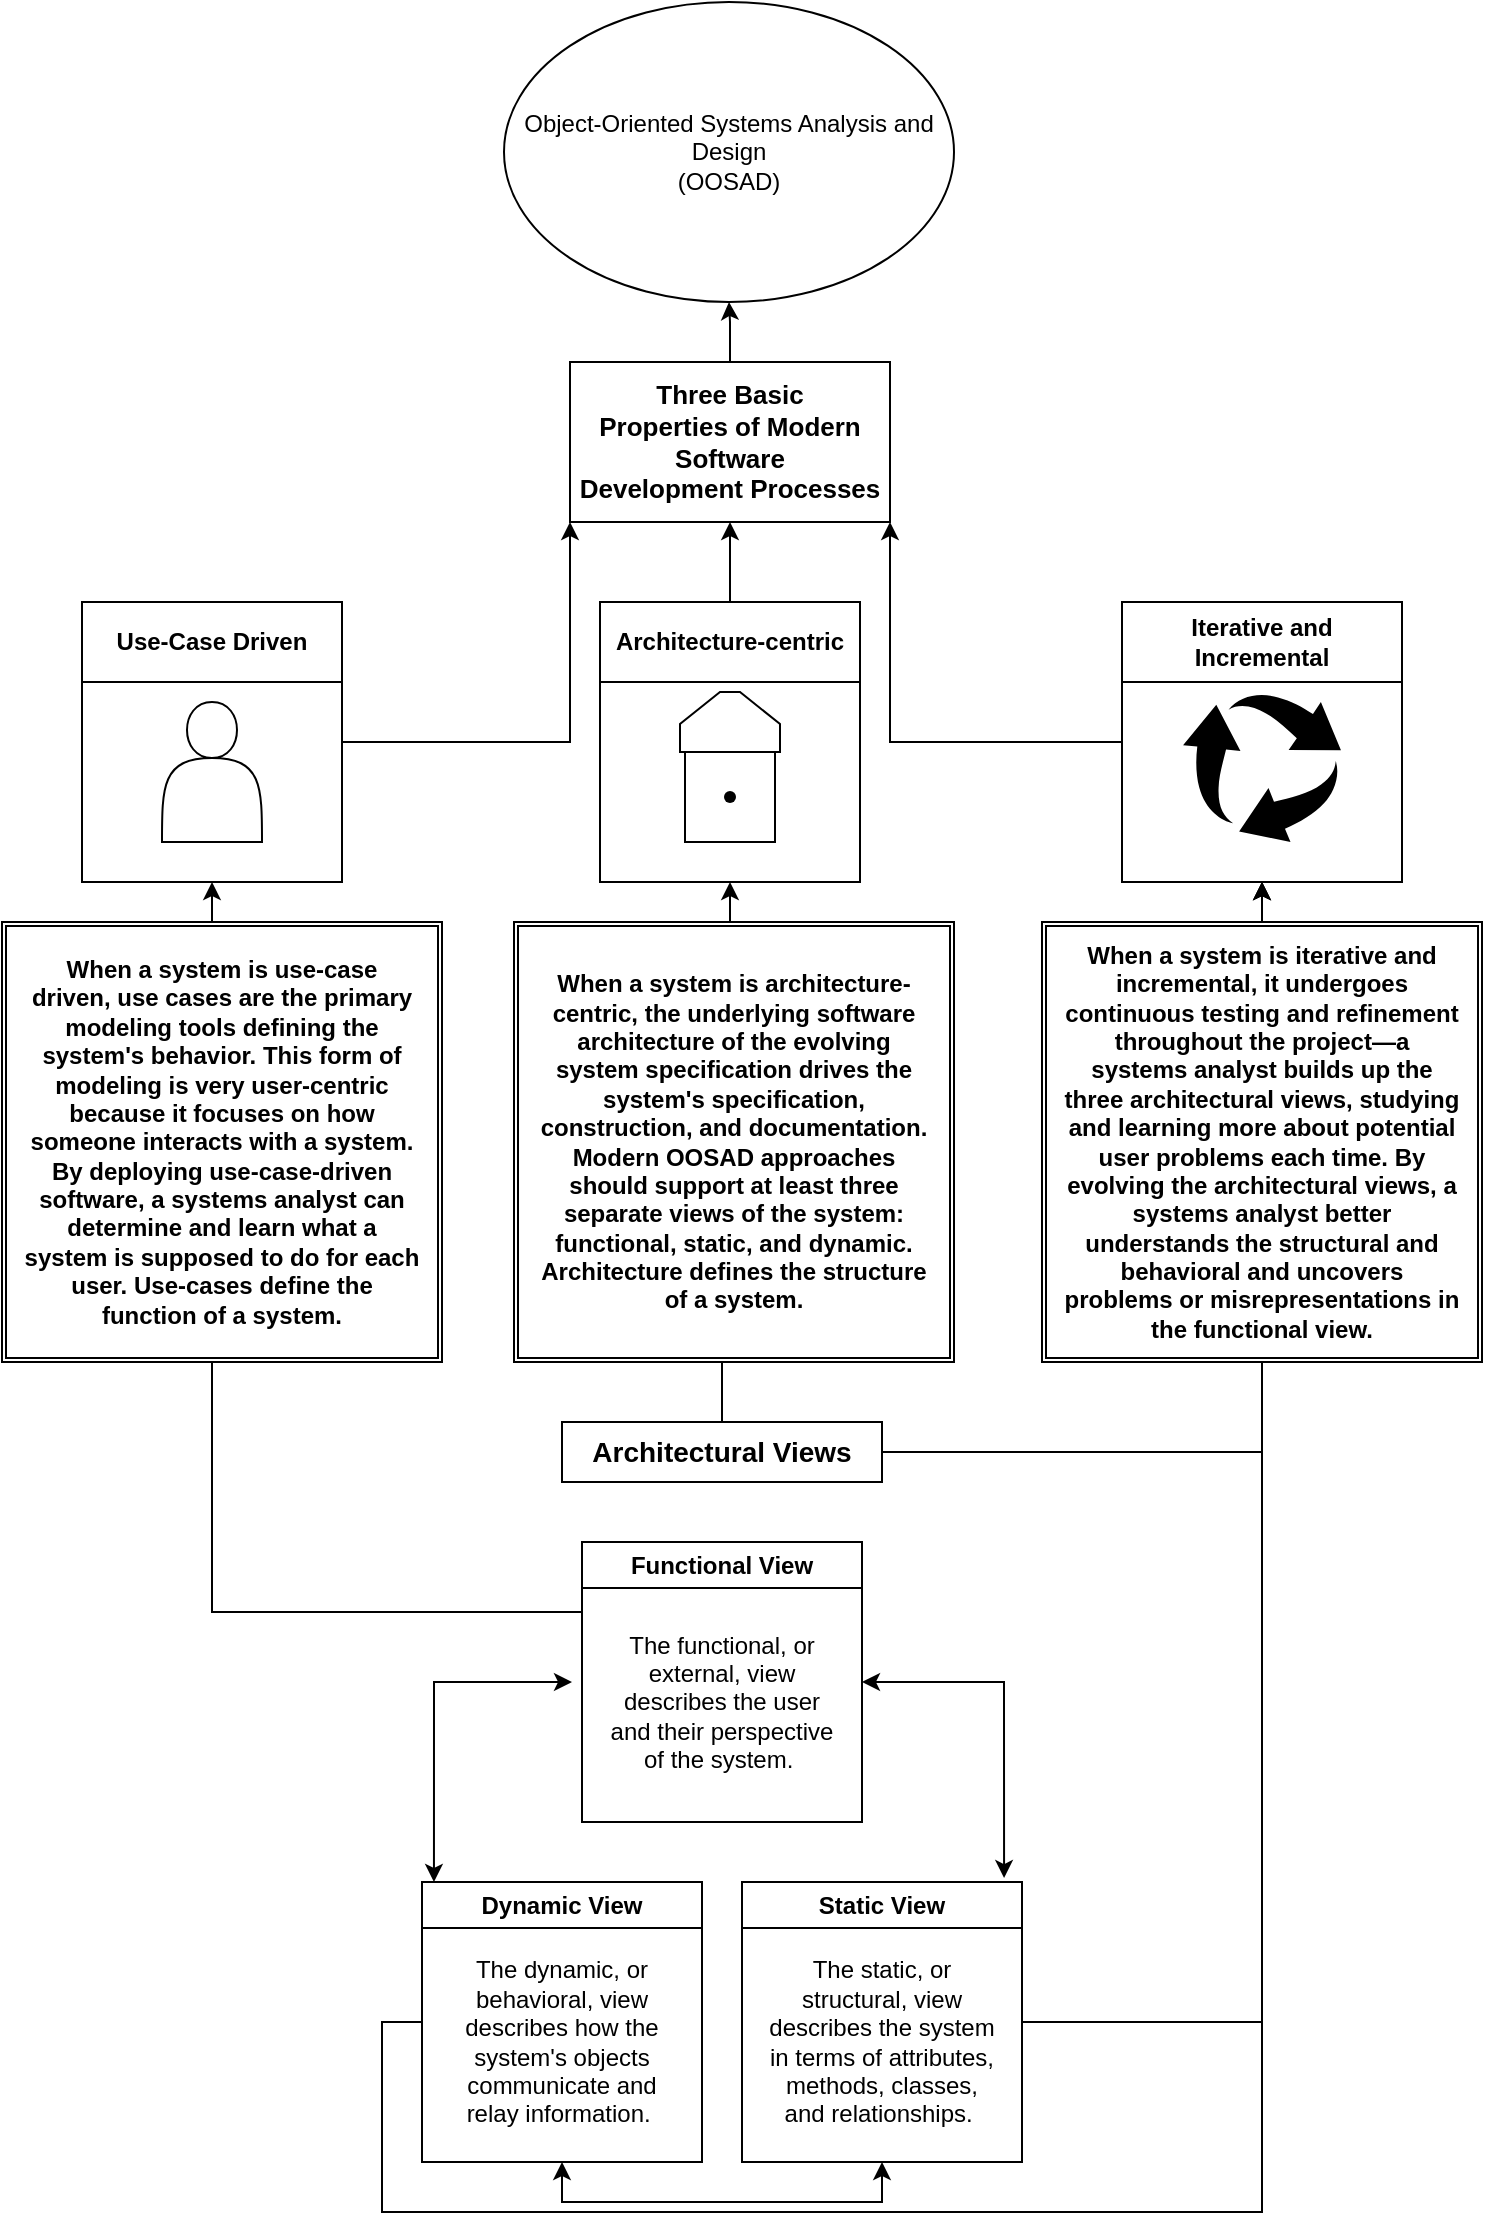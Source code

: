 <mxfile version="21.0.2" type="github">
  <diagram name="Page-1" id="y9iI2XiQNOOBf_MW6NYh">
    <mxGraphModel dx="1434" dy="796" grid="1" gridSize="10" guides="1" tooltips="1" connect="1" arrows="1" fold="1" page="1" pageScale="1" pageWidth="827" pageHeight="1169" math="0" shadow="0">
      <root>
        <mxCell id="0" />
        <mxCell id="1" parent="0" />
        <mxCell id="yCX_wMRBIf_Tw4EfQnRq-81" style="edgeStyle=orthogonalEdgeStyle;rounded=0;orthogonalLoop=1;jettySize=auto;html=1;exitX=0;exitY=0.5;exitDx=0;exitDy=0;entryX=0.5;entryY=1;entryDx=0;entryDy=0;" edge="1" parent="1" source="yCX_wMRBIf_Tw4EfQnRq-52" target="yCX_wMRBIf_Tw4EfQnRq-10">
          <mxGeometry relative="1" as="geometry">
            <mxPoint x="680" y="990" as="targetPoint" />
            <Array as="points">
              <mxPoint x="240" y="1030" />
              <mxPoint x="240" y="1125" />
              <mxPoint x="680" y="1125" />
            </Array>
          </mxGeometry>
        </mxCell>
        <mxCell id="yCX_wMRBIf_Tw4EfQnRq-78" style="edgeStyle=orthogonalEdgeStyle;rounded=0;orthogonalLoop=1;jettySize=auto;html=1;exitX=1;exitY=0.5;exitDx=0;exitDy=0;entryX=0.5;entryY=1;entryDx=0;entryDy=0;" edge="1" parent="1" source="yCX_wMRBIf_Tw4EfQnRq-49" target="yCX_wMRBIf_Tw4EfQnRq-10">
          <mxGeometry relative="1" as="geometry" />
        </mxCell>
        <mxCell id="yCX_wMRBIf_Tw4EfQnRq-77" style="edgeStyle=orthogonalEdgeStyle;rounded=0;orthogonalLoop=1;jettySize=auto;html=1;exitX=0;exitY=0.25;exitDx=0;exitDy=0;entryX=0.5;entryY=1;entryDx=0;entryDy=0;" edge="1" parent="1" source="yCX_wMRBIf_Tw4EfQnRq-45" target="yCX_wMRBIf_Tw4EfQnRq-6">
          <mxGeometry relative="1" as="geometry" />
        </mxCell>
        <mxCell id="yCX_wMRBIf_Tw4EfQnRq-76" style="edgeStyle=orthogonalEdgeStyle;rounded=0;orthogonalLoop=1;jettySize=auto;html=1;exitX=1;exitY=0.5;exitDx=0;exitDy=0;entryX=0.5;entryY=1;entryDx=0;entryDy=0;" edge="1" parent="1" source="yCX_wMRBIf_Tw4EfQnRq-72" target="yCX_wMRBIf_Tw4EfQnRq-10">
          <mxGeometry relative="1" as="geometry" />
        </mxCell>
        <mxCell id="yCX_wMRBIf_Tw4EfQnRq-74" style="edgeStyle=orthogonalEdgeStyle;rounded=0;orthogonalLoop=1;jettySize=auto;html=1;exitX=0.5;exitY=0;exitDx=0;exitDy=0;entryX=0.5;entryY=1;entryDx=0;entryDy=0;" edge="1" parent="1" source="yCX_wMRBIf_Tw4EfQnRq-72" target="yCX_wMRBIf_Tw4EfQnRq-9">
          <mxGeometry relative="1" as="geometry" />
        </mxCell>
        <mxCell id="yCX_wMRBIf_Tw4EfQnRq-2" value="Object-Oriented Systems Analysis and Design&lt;br&gt;(OOSAD)" style="ellipse;whiteSpace=wrap;html=1;" vertex="1" parent="1">
          <mxGeometry x="301" y="20" width="225" height="150" as="geometry" />
        </mxCell>
        <mxCell id="yCX_wMRBIf_Tw4EfQnRq-26" value="" style="edgeStyle=orthogonalEdgeStyle;rounded=0;orthogonalLoop=1;jettySize=auto;html=1;" edge="1" parent="1" source="yCX_wMRBIf_Tw4EfQnRq-4" target="yCX_wMRBIf_Tw4EfQnRq-2">
          <mxGeometry relative="1" as="geometry" />
        </mxCell>
        <mxCell id="yCX_wMRBIf_Tw4EfQnRq-4" value="&lt;b style=&quot;font-size: 13px;&quot;&gt;Three Basic&lt;br&gt;Properties of Modern Software&lt;br&gt;Development Processes&lt;/b&gt;" style="rounded=0;whiteSpace=wrap;html=1;" vertex="1" parent="1">
          <mxGeometry x="334" y="200" width="160" height="80" as="geometry" />
        </mxCell>
        <mxCell id="yCX_wMRBIf_Tw4EfQnRq-28" style="edgeStyle=orthogonalEdgeStyle;rounded=0;orthogonalLoop=1;jettySize=auto;html=1;entryX=0;entryY=1;entryDx=0;entryDy=0;" edge="1" parent="1" source="yCX_wMRBIf_Tw4EfQnRq-6" target="yCX_wMRBIf_Tw4EfQnRq-4">
          <mxGeometry relative="1" as="geometry" />
        </mxCell>
        <mxCell id="yCX_wMRBIf_Tw4EfQnRq-6" value="Use-Case Driven" style="swimlane;whiteSpace=wrap;html=1;startSize=40;" vertex="1" parent="1">
          <mxGeometry x="90" y="320" width="130" height="140" as="geometry" />
        </mxCell>
        <mxCell id="yCX_wMRBIf_Tw4EfQnRq-34" value="" style="shape=actor;whiteSpace=wrap;html=1;" vertex="1" parent="yCX_wMRBIf_Tw4EfQnRq-6">
          <mxGeometry x="40" y="50" width="50" height="70" as="geometry" />
        </mxCell>
        <mxCell id="yCX_wMRBIf_Tw4EfQnRq-33" style="edgeStyle=orthogonalEdgeStyle;rounded=0;orthogonalLoop=1;jettySize=auto;html=1;exitX=0.5;exitY=0;exitDx=0;exitDy=0;entryX=0.5;entryY=1;entryDx=0;entryDy=0;" edge="1" parent="1" source="yCX_wMRBIf_Tw4EfQnRq-9" target="yCX_wMRBIf_Tw4EfQnRq-4">
          <mxGeometry relative="1" as="geometry" />
        </mxCell>
        <mxCell id="yCX_wMRBIf_Tw4EfQnRq-9" value="Architecture-centric" style="swimlane;whiteSpace=wrap;html=1;startSize=40;" vertex="1" parent="1">
          <mxGeometry x="349" y="320" width="130" height="140" as="geometry" />
        </mxCell>
        <mxCell id="yCX_wMRBIf_Tw4EfQnRq-12" value="" style="whiteSpace=wrap;html=1;aspect=fixed;" vertex="1" parent="yCX_wMRBIf_Tw4EfQnRq-9">
          <mxGeometry x="42.5" y="75" width="45" height="45" as="geometry" />
        </mxCell>
        <mxCell id="yCX_wMRBIf_Tw4EfQnRq-13" value="" style="shape=loopLimit;whiteSpace=wrap;html=1;" vertex="1" parent="yCX_wMRBIf_Tw4EfQnRq-9">
          <mxGeometry x="40" y="45" width="50" height="30" as="geometry" />
        </mxCell>
        <mxCell id="yCX_wMRBIf_Tw4EfQnRq-14" value="" style="shape=waypoint;sketch=0;fillStyle=solid;size=6;pointerEvents=1;points=[];fillColor=none;resizable=0;rotatable=0;perimeter=centerPerimeter;snapToPoint=1;" vertex="1" parent="yCX_wMRBIf_Tw4EfQnRq-9">
          <mxGeometry x="55" y="87.5" width="20" height="20" as="geometry" />
        </mxCell>
        <mxCell id="yCX_wMRBIf_Tw4EfQnRq-32" style="edgeStyle=orthogonalEdgeStyle;rounded=0;orthogonalLoop=1;jettySize=auto;html=1;entryX=1;entryY=1;entryDx=0;entryDy=0;" edge="1" parent="1" source="yCX_wMRBIf_Tw4EfQnRq-10" target="yCX_wMRBIf_Tw4EfQnRq-4">
          <mxGeometry relative="1" as="geometry" />
        </mxCell>
        <mxCell id="yCX_wMRBIf_Tw4EfQnRq-10" value="Iterative and Incremental" style="swimlane;whiteSpace=wrap;html=1;startSize=40;" vertex="1" parent="1">
          <mxGeometry x="610" y="320" width="140" height="140" as="geometry" />
        </mxCell>
        <mxCell id="yCX_wMRBIf_Tw4EfQnRq-25" value="" style="sketch=0;html=1;aspect=fixed;strokeColor=none;shadow=0;fillColor=#000000;verticalAlign=top;labelPosition=center;verticalLabelPosition=bottom;shape=mxgraph.gcp2.arrow_cycle;strokeWidth=4;" vertex="1" parent="yCX_wMRBIf_Tw4EfQnRq-10">
          <mxGeometry x="30.53" y="45" width="78.95" height="75" as="geometry" />
        </mxCell>
        <mxCell id="yCX_wMRBIf_Tw4EfQnRq-36" value="" style="shape=ext;double=1;whiteSpace=wrap;html=1;aspect=fixed;" vertex="1" parent="1">
          <mxGeometry x="50" y="480" width="220" height="220" as="geometry" />
        </mxCell>
        <mxCell id="yCX_wMRBIf_Tw4EfQnRq-35" value="&lt;div style=&quot;&quot;&gt;&lt;span style=&quot;background-color: initial;&quot;&gt;When a system is use-case driven, use cases are the primary modeling tools defining the system&#39;s behavior. This form of modeling is very user-centric because it focuses on how someone interacts with a system. By deploying use-case-driven software, a systems analyst can determine and learn what a system is supposed to do for each user. Use-cases define the function of a system.&lt;/span&gt;&lt;/div&gt;" style="text;html=1;strokeColor=none;fillColor=none;align=center;verticalAlign=middle;whiteSpace=wrap;rounded=0;fontStyle=1" vertex="1" parent="1">
          <mxGeometry x="60" y="520" width="200" height="140" as="geometry" />
        </mxCell>
        <mxCell id="yCX_wMRBIf_Tw4EfQnRq-37" value="" style="shape=ext;double=1;whiteSpace=wrap;html=1;aspect=fixed;" vertex="1" parent="1">
          <mxGeometry x="306" y="480" width="220" height="220" as="geometry" />
        </mxCell>
        <mxCell id="yCX_wMRBIf_Tw4EfQnRq-38" value="&lt;div style=&quot;&quot;&gt;&lt;span style=&quot;background-color: initial;&quot;&gt;When a system is architecture-centric, the underlying software architecture of the evolving system specification drives the system&#39;s specification, construction, and documentation. Modern OOSAD approaches should support at least three separate views of the system: functional, static, and dynamic. Architecture defines the structure of a system.&lt;/span&gt;&lt;/div&gt;" style="text;html=1;strokeColor=none;fillColor=none;align=center;verticalAlign=middle;whiteSpace=wrap;rounded=0;fontStyle=1" vertex="1" parent="1">
          <mxGeometry x="316" y="520" width="200" height="140" as="geometry" />
        </mxCell>
        <mxCell id="yCX_wMRBIf_Tw4EfQnRq-39" value="" style="shape=ext;double=1;whiteSpace=wrap;html=1;aspect=fixed;" vertex="1" parent="1">
          <mxGeometry x="570" y="480" width="220" height="220" as="geometry" />
        </mxCell>
        <mxCell id="yCX_wMRBIf_Tw4EfQnRq-40" value="&lt;div style=&quot;&quot;&gt;&lt;span style=&quot;background-color: initial;&quot;&gt;When a system is iterative and incremental, it undergoes continuous testing and refinement throughout the project—a systems analyst builds up the three architectural views, studying and learning more about potential user problems each time. By evolving the architectural views, a systems analyst better understands the structural and behavioral and uncovers problems or misrepresentations in the functional view&lt;/span&gt;&lt;span style=&quot;background-color: initial;&quot;&gt;.&lt;/span&gt;&lt;/div&gt;" style="text;html=1;strokeColor=none;fillColor=none;align=center;verticalAlign=middle;whiteSpace=wrap;rounded=0;fontStyle=1" vertex="1" parent="1">
          <mxGeometry x="580" y="520" width="200" height="140" as="geometry" />
        </mxCell>
        <mxCell id="yCX_wMRBIf_Tw4EfQnRq-69" style="edgeStyle=orthogonalEdgeStyle;rounded=0;orthogonalLoop=1;jettySize=auto;html=1;exitX=1;exitY=0.5;exitDx=0;exitDy=0;entryX=0.936;entryY=-0.014;entryDx=0;entryDy=0;entryPerimeter=0;startArrow=classic;startFill=1;" edge="1" parent="1" source="yCX_wMRBIf_Tw4EfQnRq-45" target="yCX_wMRBIf_Tw4EfQnRq-49">
          <mxGeometry relative="1" as="geometry" />
        </mxCell>
        <mxCell id="yCX_wMRBIf_Tw4EfQnRq-45" value="Functional View" style="swimlane;whiteSpace=wrap;html=1;" vertex="1" parent="1">
          <mxGeometry x="340" y="790" width="140" height="140" as="geometry" />
        </mxCell>
        <mxCell id="yCX_wMRBIf_Tw4EfQnRq-48" value="The functional, or external, view describes the user and their perspective of the system.&amp;nbsp;" style="text;html=1;strokeColor=none;fillColor=none;align=center;verticalAlign=middle;whiteSpace=wrap;rounded=0;" vertex="1" parent="yCX_wMRBIf_Tw4EfQnRq-45">
          <mxGeometry x="10" y="30" width="120" height="100" as="geometry" />
        </mxCell>
        <mxCell id="yCX_wMRBIf_Tw4EfQnRq-49" value="Static View" style="swimlane;whiteSpace=wrap;html=1;" vertex="1" parent="1">
          <mxGeometry x="420" y="960" width="140" height="140" as="geometry" />
        </mxCell>
        <mxCell id="yCX_wMRBIf_Tw4EfQnRq-50" value="The static, or structural, view describes the system in terms of attributes, methods, classes, and relationships.&amp;nbsp;" style="text;html=1;strokeColor=none;fillColor=none;align=center;verticalAlign=middle;whiteSpace=wrap;rounded=0;" vertex="1" parent="yCX_wMRBIf_Tw4EfQnRq-49">
          <mxGeometry x="10" y="30" width="120" height="100" as="geometry" />
        </mxCell>
        <mxCell id="yCX_wMRBIf_Tw4EfQnRq-52" value="Dynamic View" style="swimlane;whiteSpace=wrap;html=1;" vertex="1" parent="1">
          <mxGeometry x="260" y="960" width="140" height="140" as="geometry" />
        </mxCell>
        <mxCell id="yCX_wMRBIf_Tw4EfQnRq-53" value="The dynamic, or behavioral, view describes how the system&#39;s objects communicate and relay information.&amp;nbsp;" style="text;html=1;strokeColor=none;fillColor=none;align=center;verticalAlign=middle;whiteSpace=wrap;rounded=0;" vertex="1" parent="yCX_wMRBIf_Tw4EfQnRq-52">
          <mxGeometry x="10" y="30" width="120" height="100" as="geometry" />
        </mxCell>
        <mxCell id="yCX_wMRBIf_Tw4EfQnRq-67" style="edgeStyle=orthogonalEdgeStyle;rounded=0;orthogonalLoop=1;jettySize=auto;html=1;entryX=0.107;entryY=0;entryDx=0;entryDy=0;entryPerimeter=0;strokeWidth=1;endArrow=classic;endFill=1;startArrow=classic;startFill=1;" edge="1" parent="1">
          <mxGeometry relative="1" as="geometry">
            <mxPoint x="335" y="860" as="sourcePoint" />
            <mxPoint x="265.98" y="960" as="targetPoint" />
            <Array as="points">
              <mxPoint x="266" y="860" />
            </Array>
          </mxGeometry>
        </mxCell>
        <mxCell id="yCX_wMRBIf_Tw4EfQnRq-71" style="edgeStyle=orthogonalEdgeStyle;rounded=0;orthogonalLoop=1;jettySize=auto;html=1;entryX=0.5;entryY=1;entryDx=0;entryDy=0;exitX=0.5;exitY=1;exitDx=0;exitDy=0;startArrow=classic;startFill=1;" edge="1" parent="1" source="yCX_wMRBIf_Tw4EfQnRq-52" target="yCX_wMRBIf_Tw4EfQnRq-49">
          <mxGeometry relative="1" as="geometry">
            <mxPoint x="305" y="1120" as="sourcePoint" />
          </mxGeometry>
        </mxCell>
        <mxCell id="yCX_wMRBIf_Tw4EfQnRq-72" value="&lt;b&gt;&lt;font style=&quot;font-size: 14px;&quot;&gt;Architectural Views&lt;/font&gt;&lt;/b&gt;" style="rounded=0;whiteSpace=wrap;html=1;" vertex="1" parent="1">
          <mxGeometry x="330" y="730" width="160" height="30" as="geometry" />
        </mxCell>
      </root>
    </mxGraphModel>
  </diagram>
</mxfile>
